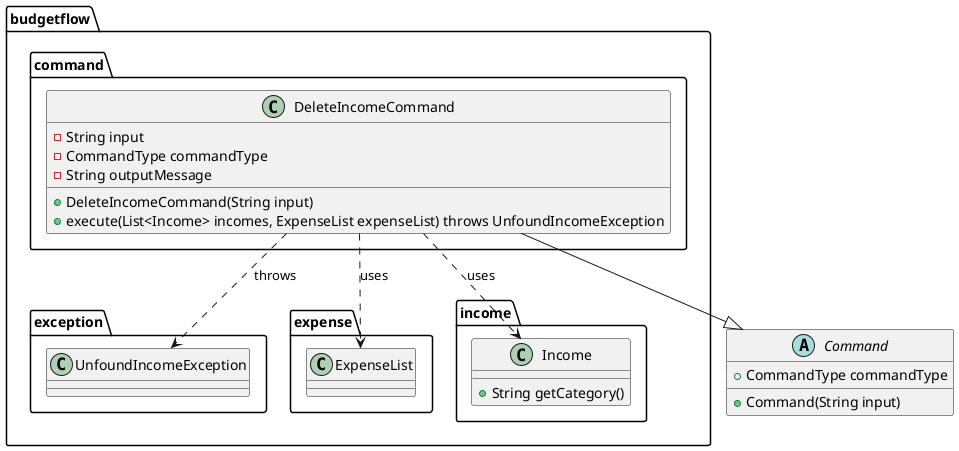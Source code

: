 @startuml

package budgetflow.command {
    class DeleteIncomeCommand {
        - String input
        - CommandType commandType
        - String outputMessage
        + DeleteIncomeCommand(String input)
        + execute(List<Income> incomes, ExpenseList expenseList) throws UnfoundIncomeException
    }
}

package budgetflow.exception {
    class UnfoundIncomeException
}

package budgetflow.expense {
    class ExpenseList
}

package budgetflow.income {
    class Income {
        + String getCategory()
    }
}

abstract class Command {
    + Command(String input)
    + CommandType commandType
}

DeleteIncomeCommand --|> Command
DeleteIncomeCommand ..> UnfoundIncomeException : throws
DeleteIncomeCommand ..> Income : uses
DeleteIncomeCommand ..> ExpenseList : uses

@enduml